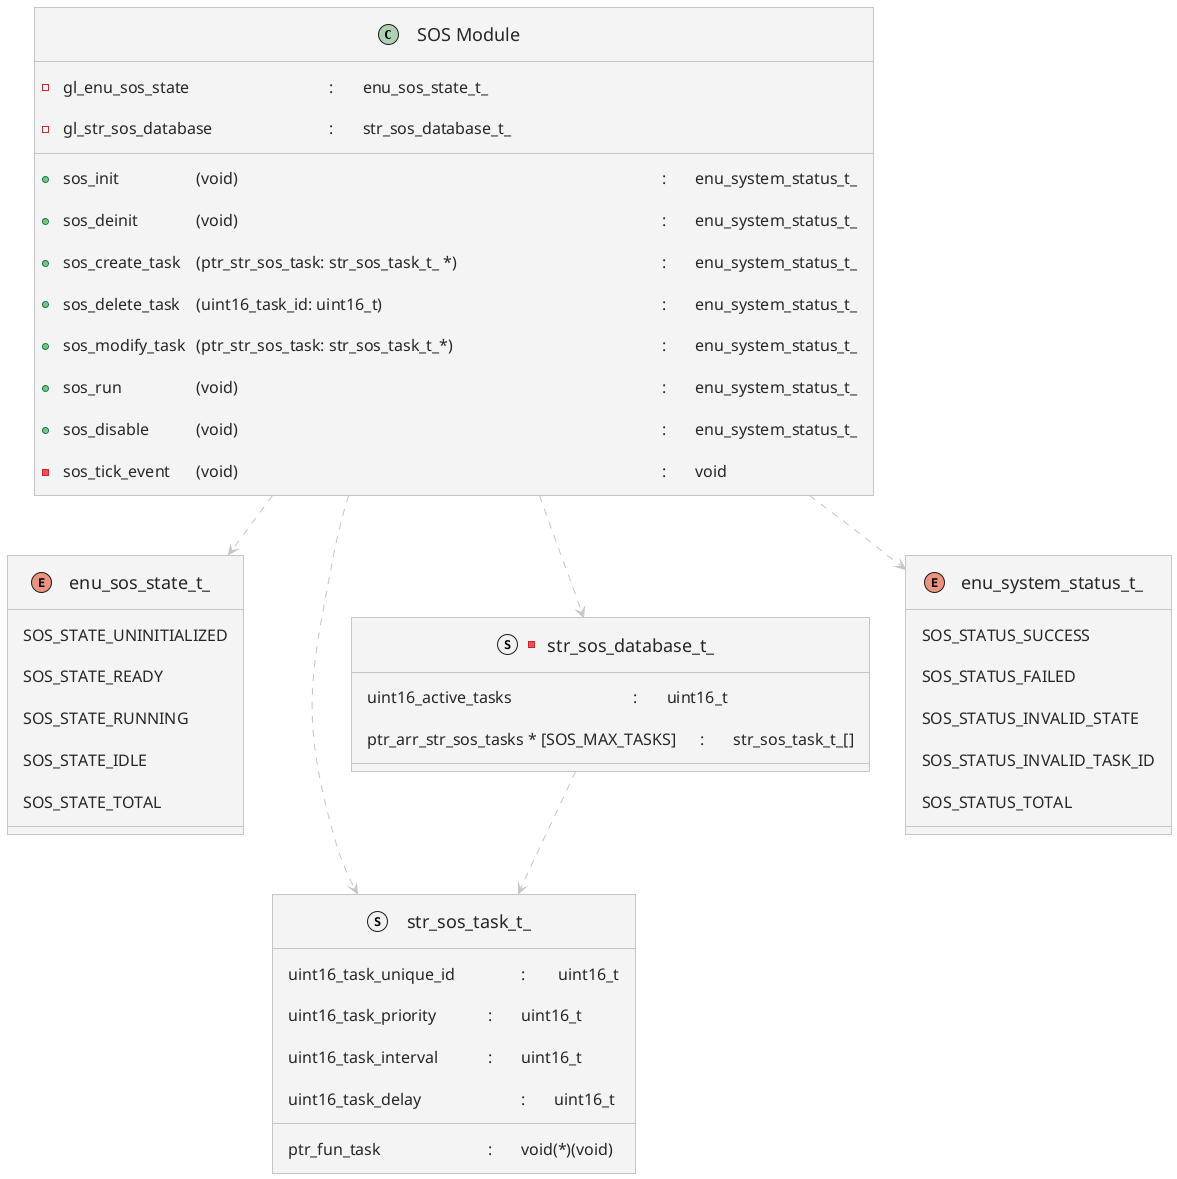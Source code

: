 @startuml
'https://plantuml.com/class-diagram
'Author: Hossam Elwahsh

'!theme aws-orange
'!theme black-knight
'!theme blueprint
!theme carbon-gray
'!theme cloudscape-design

skinparam classAttributeFontSize 16
skinparam classFontSize 18



class "SOS Module" {
  - gl_enu_sos_state\t\t\t\t\t:\tenu_sos_state_t_
  - gl_str_sos_database\t\t\t\t:\tstr_sos_database_t_

  + sos_init\t\t\t(void)\t\t\t\t\t\t\t\t\t\t\t\t\t:\tenu_system_status_t_
  + sos_deinit\t\t(void)\t\t\t\t\t\t\t\t\t\t\t\t\t:\tenu_system_status_t_
  + sos_create_task\t(ptr_str_sos_task: str_sos_task_t_ *)\t\t\t\t\t\t\t:\tenu_system_status_t_
  + sos_delete_task\t(uint16_task_id: uint16_t)\t\t\t\t\t\t\t\t\t:\tenu_system_status_t_
  + sos_modify_task\t(ptr_str_sos_task: str_sos_task_t_*)\t\t\t\t\t\t\t:\tenu_system_status_t_
  + sos_run\t\t\t(void)\t\t\t\t\t\t\t\t\t\t\t\t\t:\tenu_system_status_t_
  + sos_disable\t\t(void)\t\t\t\t\t\t\t\t\t\t\t\t\t:\tenu_system_status_t_
  - sos_tick_event\t(void)\t\t\t\t\t\t\t\t\t\t\t\t\t:\tvoid
}

enum enu_sos_state_t_ {
  SOS_STATE_UNINITIALIZED
  SOS_STATE_READY
  SOS_STATE_RUNNING
  SOS_STATE_IDLE
'  SOS_STATE_STOPPED
  SOS_STATE_TOTAL
}

struct str_sos_task_t_ {
  uint16_task_unique_id\t\t:\t uint16_t
  uint16_task_priority\t\t:\tuint16_t
  uint16_task_interval\t\t:\tuint16_t
  uint16_task_delay\t\t\t:\tuint16_t
  ptr_fun_task\t\t\t\t:\tvoid(*)(void)
}

-struct str_sos_database_t_ {
  uint16_active_tasks\t\t\t\t:\tuint16_t
  ptr_arr_str_sos_tasks * [SOS_MAX_TASKS]\t:\tstr_sos_task_t_[]
}

enum enu_system_status_t_ {
  SOS_STATUS_SUCCESS
  SOS_STATUS_FAILED
  SOS_STATUS_INVALID_STATE
  SOS_STATUS_INVALID_TASK_ID
  SOS_STATUS_TOTAL
}

"SOS Module" ..> "str_sos_task_t_"
"SOS Module" ..> "str_sos_database_t_"
"str_sos_database_t_" ..> "str_sos_task_t_"
"SOS Module" ..> "enu_sos_state_t_"
"SOS Module" ..> "enu_system_status_t_"

@enduml
